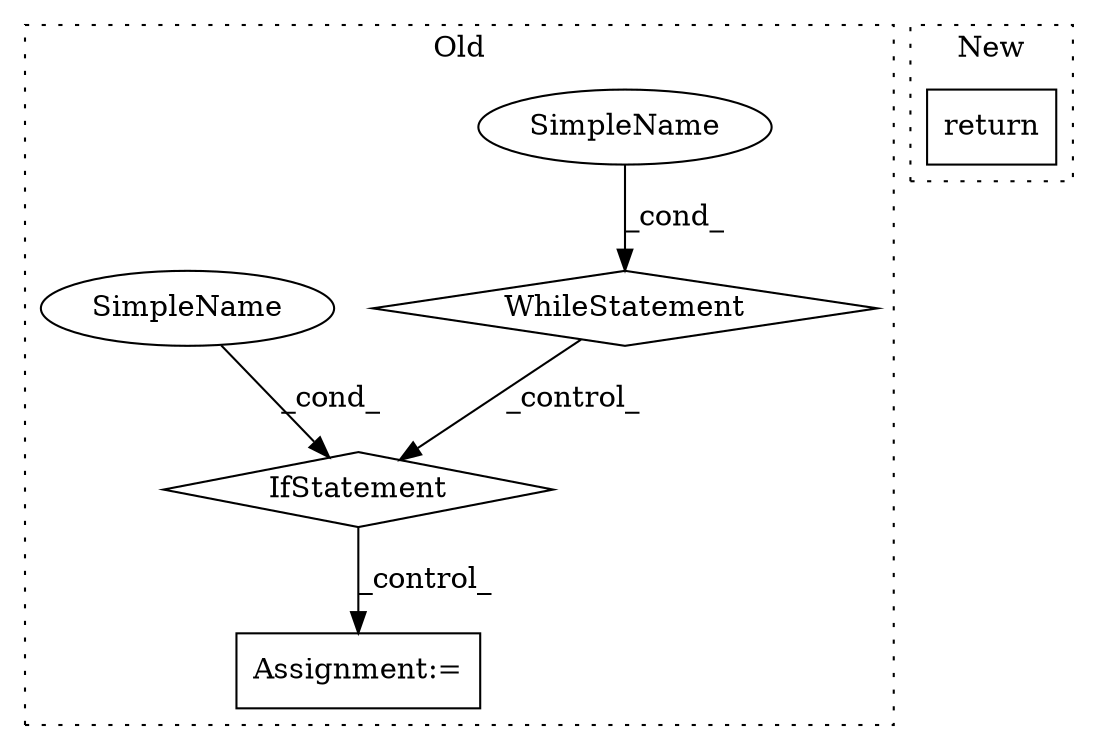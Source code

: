 digraph G {
subgraph cluster0 {
1 [label="WhileStatement" a="61" s="2804,2838" l="7,2" shape="diamond"];
3 [label="Assignment:=" a="7" s="3251" l="2" shape="box"];
4 [label="SimpleName" a="42" s="" l="" shape="ellipse"];
5 [label="IfStatement" a="25" s="3184,3223" l="10,2" shape="diamond"];
6 [label="SimpleName" a="42" s="" l="" shape="ellipse"];
label = "Old";
style="dotted";
}
subgraph cluster1 {
2 [label="return" a="41" s="2679" l="7" shape="box"];
label = "New";
style="dotted";
}
1 -> 5 [label="_control_"];
4 -> 1 [label="_cond_"];
5 -> 3 [label="_control_"];
6 -> 5 [label="_cond_"];
}